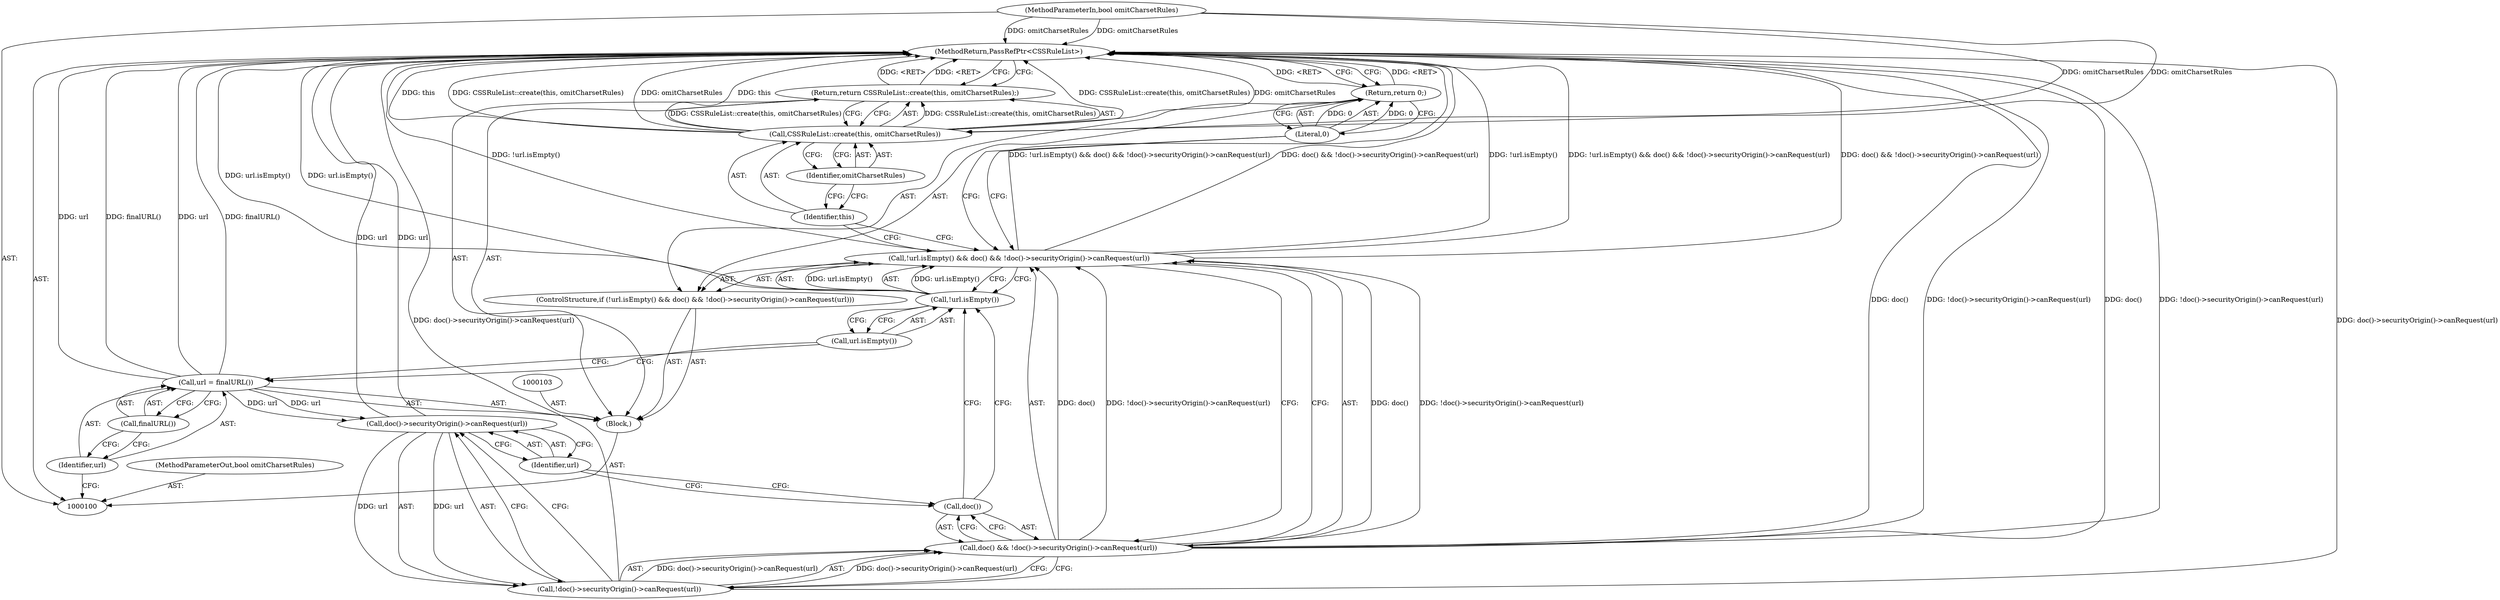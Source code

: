 digraph "0_Chrome_3eb1f512d8646db3a70aaef108a8f5ad8b3f013d" {
"1000122" [label="(MethodReturn,PassRefPtr<CSSRuleList>)"];
"1000101" [label="(MethodParameterIn,bool omitCharsetRules)"];
"1000162" [label="(MethodParameterOut,bool omitCharsetRules)"];
"1000102" [label="(Block,)"];
"1000106" [label="(Call,finalURL())"];
"1000104" [label="(Call,url = finalURL())"];
"1000105" [label="(Identifier,url)"];
"1000111" [label="(Call,doc() && !doc()->securityOrigin()->canRequest(url))"];
"1000112" [label="(Call,doc())"];
"1000113" [label="(Call,!doc()->securityOrigin()->canRequest(url))"];
"1000114" [label="(Call,doc()->securityOrigin()->canRequest(url))"];
"1000107" [label="(ControlStructure,if (!url.isEmpty() && doc() && !doc()->securityOrigin()->canRequest(url)))"];
"1000115" [label="(Identifier,url)"];
"1000108" [label="(Call,!url.isEmpty() && doc() && !doc()->securityOrigin()->canRequest(url))"];
"1000109" [label="(Call,!url.isEmpty())"];
"1000110" [label="(Call,url.isEmpty())"];
"1000117" [label="(Literal,0)"];
"1000116" [label="(Return,return 0;)"];
"1000119" [label="(Call,CSSRuleList::create(this, omitCharsetRules))"];
"1000120" [label="(Identifier,this)"];
"1000121" [label="(Identifier,omitCharsetRules)"];
"1000118" [label="(Return,return CSSRuleList::create(this, omitCharsetRules);)"];
"1000122" -> "1000100"  [label="AST: "];
"1000122" -> "1000116"  [label="CFG: "];
"1000122" -> "1000118"  [label="CFG: "];
"1000116" -> "1000122"  [label="DDG: <RET>"];
"1000108" -> "1000122"  [label="DDG: !url.isEmpty() && doc() && !doc()->securityOrigin()->canRequest(url)"];
"1000108" -> "1000122"  [label="DDG: doc() && !doc()->securityOrigin()->canRequest(url)"];
"1000108" -> "1000122"  [label="DDG: !url.isEmpty()"];
"1000104" -> "1000122"  [label="DDG: url"];
"1000104" -> "1000122"  [label="DDG: finalURL()"];
"1000113" -> "1000122"  [label="DDG: doc()->securityOrigin()->canRequest(url)"];
"1000111" -> "1000122"  [label="DDG: doc()"];
"1000111" -> "1000122"  [label="DDG: !doc()->securityOrigin()->canRequest(url)"];
"1000119" -> "1000122"  [label="DDG: CSSRuleList::create(this, omitCharsetRules)"];
"1000119" -> "1000122"  [label="DDG: omitCharsetRules"];
"1000119" -> "1000122"  [label="DDG: this"];
"1000114" -> "1000122"  [label="DDG: url"];
"1000101" -> "1000122"  [label="DDG: omitCharsetRules"];
"1000109" -> "1000122"  [label="DDG: url.isEmpty()"];
"1000118" -> "1000122"  [label="DDG: <RET>"];
"1000101" -> "1000100"  [label="AST: "];
"1000101" -> "1000122"  [label="DDG: omitCharsetRules"];
"1000101" -> "1000119"  [label="DDG: omitCharsetRules"];
"1000162" -> "1000100"  [label="AST: "];
"1000102" -> "1000100"  [label="AST: "];
"1000103" -> "1000102"  [label="AST: "];
"1000104" -> "1000102"  [label="AST: "];
"1000107" -> "1000102"  [label="AST: "];
"1000118" -> "1000102"  [label="AST: "];
"1000106" -> "1000104"  [label="AST: "];
"1000106" -> "1000105"  [label="CFG: "];
"1000104" -> "1000106"  [label="CFG: "];
"1000104" -> "1000102"  [label="AST: "];
"1000104" -> "1000106"  [label="CFG: "];
"1000105" -> "1000104"  [label="AST: "];
"1000106" -> "1000104"  [label="AST: "];
"1000110" -> "1000104"  [label="CFG: "];
"1000104" -> "1000122"  [label="DDG: url"];
"1000104" -> "1000122"  [label="DDG: finalURL()"];
"1000104" -> "1000114"  [label="DDG: url"];
"1000105" -> "1000104"  [label="AST: "];
"1000105" -> "1000100"  [label="CFG: "];
"1000106" -> "1000105"  [label="CFG: "];
"1000111" -> "1000108"  [label="AST: "];
"1000111" -> "1000112"  [label="CFG: "];
"1000111" -> "1000113"  [label="CFG: "];
"1000112" -> "1000111"  [label="AST: "];
"1000113" -> "1000111"  [label="AST: "];
"1000108" -> "1000111"  [label="CFG: "];
"1000111" -> "1000122"  [label="DDG: doc()"];
"1000111" -> "1000122"  [label="DDG: !doc()->securityOrigin()->canRequest(url)"];
"1000111" -> "1000108"  [label="DDG: doc()"];
"1000111" -> "1000108"  [label="DDG: !doc()->securityOrigin()->canRequest(url)"];
"1000113" -> "1000111"  [label="DDG: doc()->securityOrigin()->canRequest(url)"];
"1000112" -> "1000111"  [label="AST: "];
"1000112" -> "1000109"  [label="CFG: "];
"1000115" -> "1000112"  [label="CFG: "];
"1000111" -> "1000112"  [label="CFG: "];
"1000113" -> "1000111"  [label="AST: "];
"1000113" -> "1000114"  [label="CFG: "];
"1000114" -> "1000113"  [label="AST: "];
"1000111" -> "1000113"  [label="CFG: "];
"1000113" -> "1000122"  [label="DDG: doc()->securityOrigin()->canRequest(url)"];
"1000113" -> "1000111"  [label="DDG: doc()->securityOrigin()->canRequest(url)"];
"1000114" -> "1000113"  [label="DDG: url"];
"1000114" -> "1000113"  [label="AST: "];
"1000114" -> "1000115"  [label="CFG: "];
"1000115" -> "1000114"  [label="AST: "];
"1000113" -> "1000114"  [label="CFG: "];
"1000114" -> "1000122"  [label="DDG: url"];
"1000114" -> "1000113"  [label="DDG: url"];
"1000104" -> "1000114"  [label="DDG: url"];
"1000107" -> "1000102"  [label="AST: "];
"1000108" -> "1000107"  [label="AST: "];
"1000116" -> "1000107"  [label="AST: "];
"1000115" -> "1000114"  [label="AST: "];
"1000115" -> "1000112"  [label="CFG: "];
"1000114" -> "1000115"  [label="CFG: "];
"1000108" -> "1000107"  [label="AST: "];
"1000108" -> "1000109"  [label="CFG: "];
"1000108" -> "1000111"  [label="CFG: "];
"1000109" -> "1000108"  [label="AST: "];
"1000111" -> "1000108"  [label="AST: "];
"1000117" -> "1000108"  [label="CFG: "];
"1000120" -> "1000108"  [label="CFG: "];
"1000108" -> "1000122"  [label="DDG: !url.isEmpty() && doc() && !doc()->securityOrigin()->canRequest(url)"];
"1000108" -> "1000122"  [label="DDG: doc() && !doc()->securityOrigin()->canRequest(url)"];
"1000108" -> "1000122"  [label="DDG: !url.isEmpty()"];
"1000109" -> "1000108"  [label="DDG: url.isEmpty()"];
"1000111" -> "1000108"  [label="DDG: doc()"];
"1000111" -> "1000108"  [label="DDG: !doc()->securityOrigin()->canRequest(url)"];
"1000109" -> "1000108"  [label="AST: "];
"1000109" -> "1000110"  [label="CFG: "];
"1000110" -> "1000109"  [label="AST: "];
"1000112" -> "1000109"  [label="CFG: "];
"1000108" -> "1000109"  [label="CFG: "];
"1000109" -> "1000122"  [label="DDG: url.isEmpty()"];
"1000109" -> "1000108"  [label="DDG: url.isEmpty()"];
"1000110" -> "1000109"  [label="AST: "];
"1000110" -> "1000104"  [label="CFG: "];
"1000109" -> "1000110"  [label="CFG: "];
"1000117" -> "1000116"  [label="AST: "];
"1000117" -> "1000108"  [label="CFG: "];
"1000116" -> "1000117"  [label="CFG: "];
"1000117" -> "1000116"  [label="DDG: 0"];
"1000116" -> "1000107"  [label="AST: "];
"1000116" -> "1000117"  [label="CFG: "];
"1000117" -> "1000116"  [label="AST: "];
"1000122" -> "1000116"  [label="CFG: "];
"1000116" -> "1000122"  [label="DDG: <RET>"];
"1000117" -> "1000116"  [label="DDG: 0"];
"1000119" -> "1000118"  [label="AST: "];
"1000119" -> "1000121"  [label="CFG: "];
"1000120" -> "1000119"  [label="AST: "];
"1000121" -> "1000119"  [label="AST: "];
"1000118" -> "1000119"  [label="CFG: "];
"1000119" -> "1000122"  [label="DDG: CSSRuleList::create(this, omitCharsetRules)"];
"1000119" -> "1000122"  [label="DDG: omitCharsetRules"];
"1000119" -> "1000122"  [label="DDG: this"];
"1000119" -> "1000118"  [label="DDG: CSSRuleList::create(this, omitCharsetRules)"];
"1000101" -> "1000119"  [label="DDG: omitCharsetRules"];
"1000120" -> "1000119"  [label="AST: "];
"1000120" -> "1000108"  [label="CFG: "];
"1000121" -> "1000120"  [label="CFG: "];
"1000121" -> "1000119"  [label="AST: "];
"1000121" -> "1000120"  [label="CFG: "];
"1000119" -> "1000121"  [label="CFG: "];
"1000118" -> "1000102"  [label="AST: "];
"1000118" -> "1000119"  [label="CFG: "];
"1000119" -> "1000118"  [label="AST: "];
"1000122" -> "1000118"  [label="CFG: "];
"1000118" -> "1000122"  [label="DDG: <RET>"];
"1000119" -> "1000118"  [label="DDG: CSSRuleList::create(this, omitCharsetRules)"];
}

